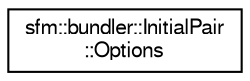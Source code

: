 digraph "Graphical Class Hierarchy"
{
  edge [fontname="FreeSans",fontsize="10",labelfontname="FreeSans",labelfontsize="10"];
  node [fontname="FreeSans",fontsize="10",shape=record];
  rankdir="LR";
  Node0 [label="sfm::bundler::InitialPair\l::Options",height=0.2,width=0.4,color="black", fillcolor="white", style="filled",URL="$structsfm_1_1bundler_1_1_initial_pair_1_1_options.html"];
}
